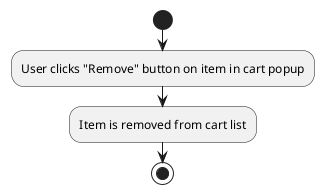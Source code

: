 @startuml US-07 Activity
start
:User clicks "Remove" button on item in cart popup;
:Item is removed from cart list; 
stop
@enduml